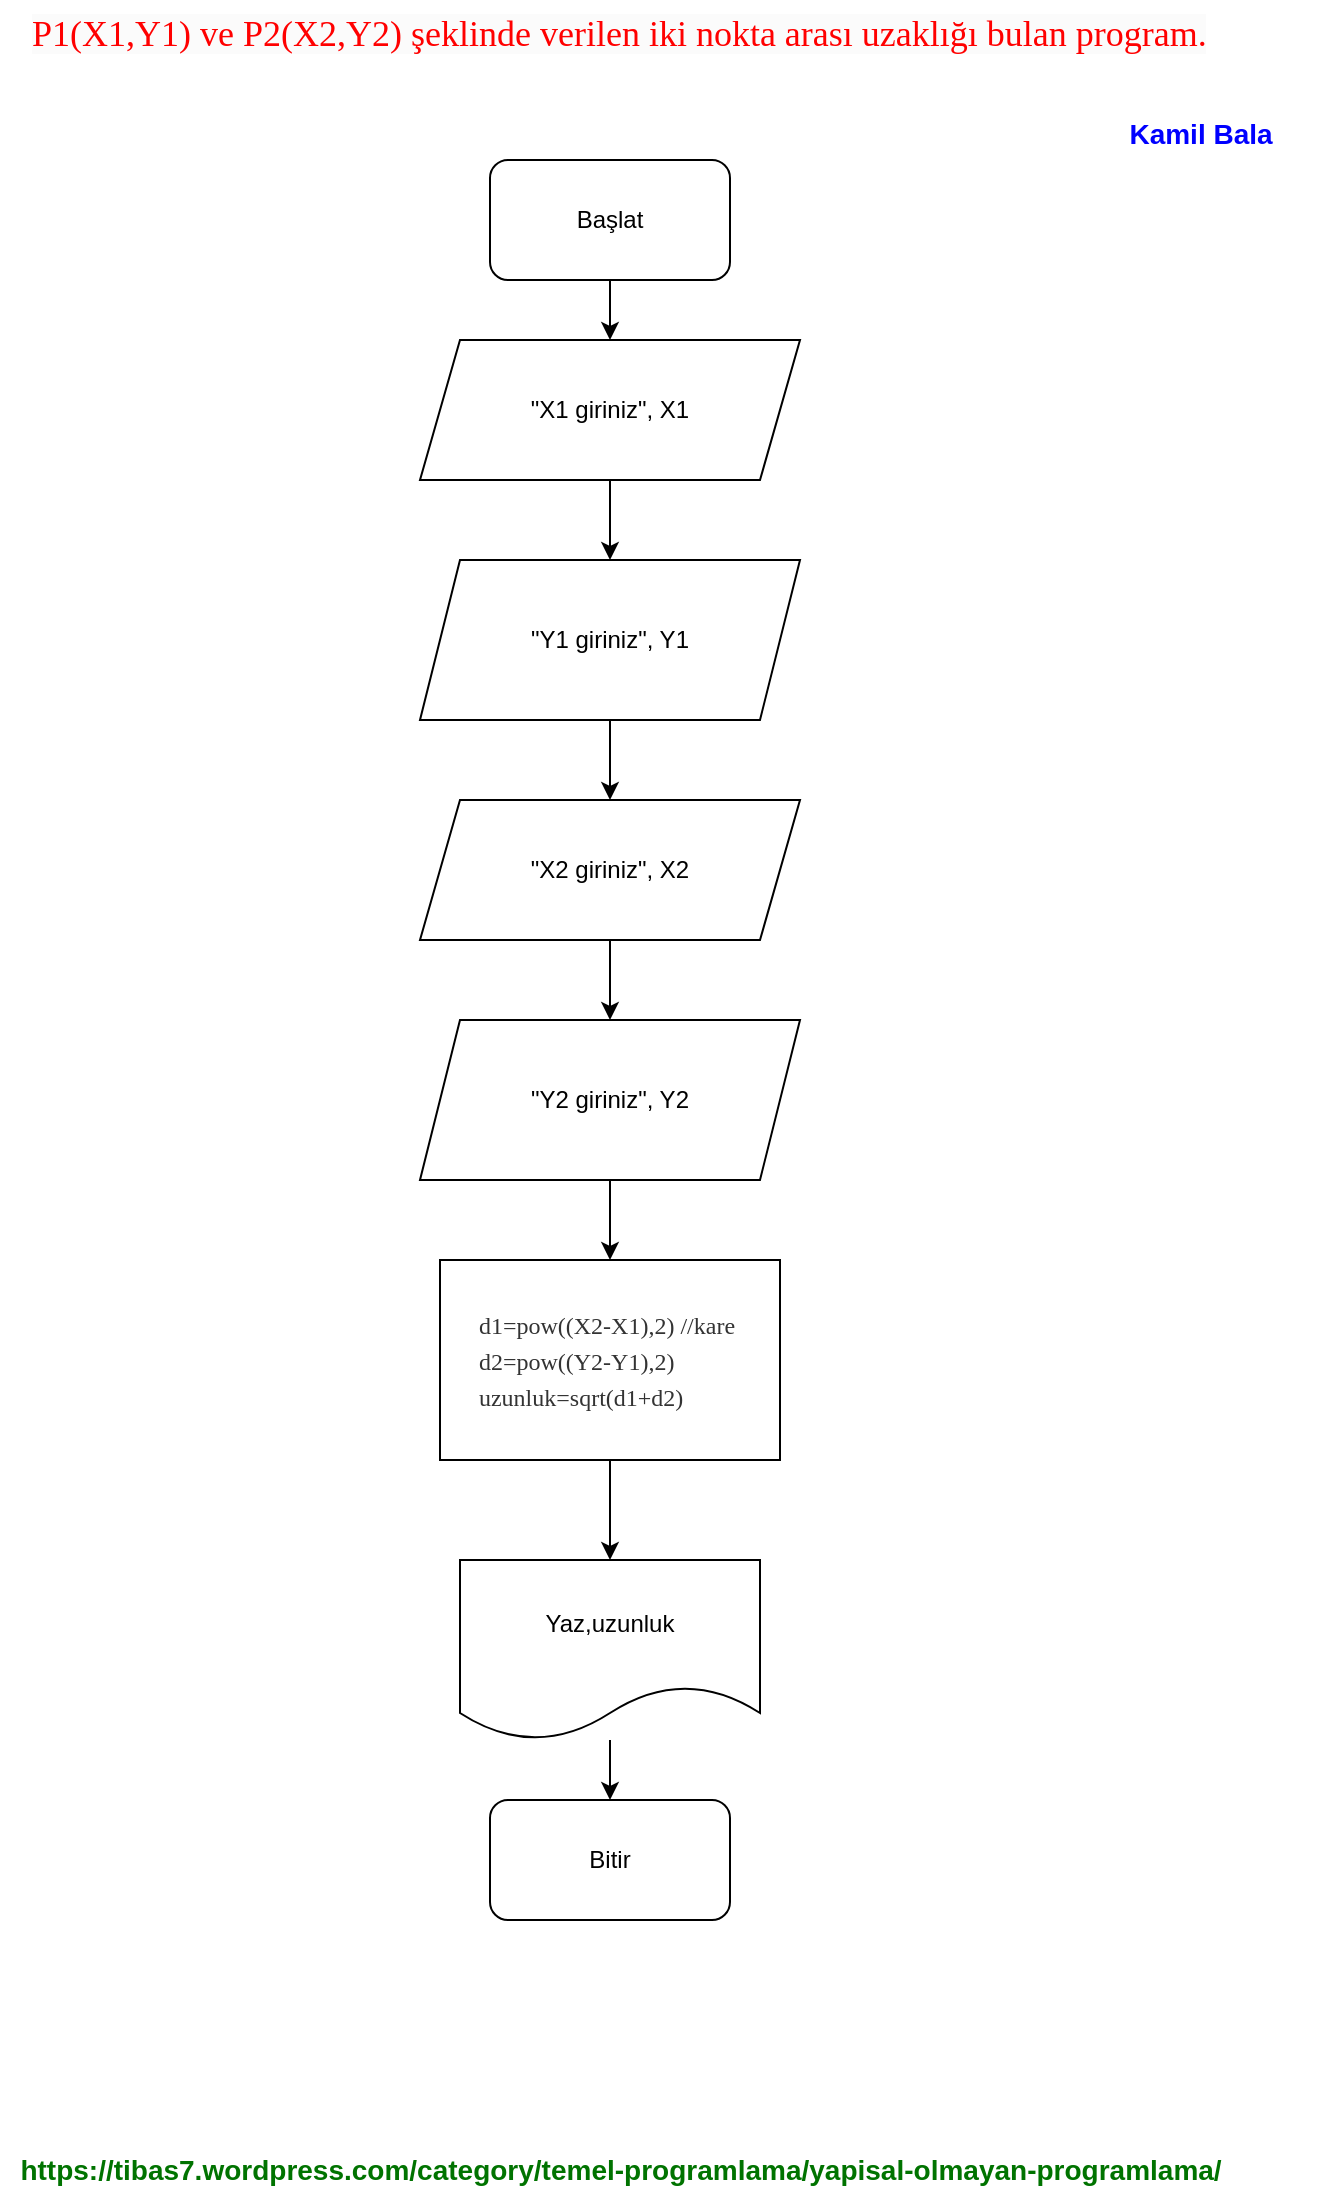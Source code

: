 <mxfile version="20.8.16" type="device"><diagram name="Sayfa -1" id="HH79vYCIUQZker7YnYB9"><mxGraphModel dx="1084" dy="634" grid="1" gridSize="10" guides="1" tooltips="1" connect="1" arrows="1" fold="1" page="1" pageScale="1" pageWidth="827" pageHeight="1169" math="0" shadow="0"><root><mxCell id="0"/><mxCell id="1" parent="0"/><mxCell id="5Ir3c3IeqkOVajq5ck5g-4" style="edgeStyle=orthogonalEdgeStyle;rounded=0;orthogonalLoop=1;jettySize=auto;html=1;entryX=0.5;entryY=0;entryDx=0;entryDy=0;" parent="1" source="5Ir3c3IeqkOVajq5ck5g-1" target="5Ir3c3IeqkOVajq5ck5g-3" edge="1"><mxGeometry relative="1" as="geometry"/></mxCell><mxCell id="5Ir3c3IeqkOVajq5ck5g-1" value="Başlat" style="rounded=1;whiteSpace=wrap;html=1;" parent="1" vertex="1"><mxGeometry x="315" y="100" width="120" height="60" as="geometry"/></mxCell><mxCell id="5Ir3c3IeqkOVajq5ck5g-2" value="Bitir" style="rounded=1;whiteSpace=wrap;html=1;" parent="1" vertex="1"><mxGeometry x="315" y="920" width="120" height="60" as="geometry"/></mxCell><mxCell id="AiwrwXVYAzowbeAoe26C-2" value="" style="edgeStyle=orthogonalEdgeStyle;rounded=0;orthogonalLoop=1;jettySize=auto;html=1;" parent="1" source="5Ir3c3IeqkOVajq5ck5g-3" target="AiwrwXVYAzowbeAoe26C-1" edge="1"><mxGeometry relative="1" as="geometry"/></mxCell><mxCell id="5Ir3c3IeqkOVajq5ck5g-3" value="&quot;X1 giriniz&quot;, X1" style="shape=parallelogram;perimeter=parallelogramPerimeter;whiteSpace=wrap;html=1;fixedSize=1;" parent="1" vertex="1"><mxGeometry x="280" y="190" width="190" height="70" as="geometry"/></mxCell><mxCell id="5Ir3c3IeqkOVajq5ck5g-8" style="edgeStyle=orthogonalEdgeStyle;rounded=0;orthogonalLoop=1;jettySize=auto;html=1;entryX=0.5;entryY=0;entryDx=0;entryDy=0;" parent="1" source="5Ir3c3IeqkOVajq5ck5g-5" target="5Ir3c3IeqkOVajq5ck5g-2" edge="1"><mxGeometry relative="1" as="geometry"/></mxCell><mxCell id="5Ir3c3IeqkOVajq5ck5g-5" value="Yaz,uzunluk" style="shape=document;whiteSpace=wrap;html=1;boundedLbl=1;" parent="1" vertex="1"><mxGeometry x="300" y="800" width="150" height="90" as="geometry"/></mxCell><mxCell id="lfFPv9Cbbby7XueaSf2V-4" value="" style="edgeStyle=orthogonalEdgeStyle;rounded=0;orthogonalLoop=1;jettySize=auto;html=1;" parent="1" source="AiwrwXVYAzowbeAoe26C-1" target="lfFPv9Cbbby7XueaSf2V-2" edge="1"><mxGeometry relative="1" as="geometry"/></mxCell><mxCell id="AiwrwXVYAzowbeAoe26C-1" value="&quot;Y1 giriniz&quot;, Y1" style="shape=parallelogram;perimeter=parallelogramPerimeter;whiteSpace=wrap;html=1;fixedSize=1;" parent="1" vertex="1"><mxGeometry x="280" y="300" width="190" height="80" as="geometry"/></mxCell><mxCell id="AiwrwXVYAzowbeAoe26C-6" value="" style="edgeStyle=orthogonalEdgeStyle;rounded=0;orthogonalLoop=1;jettySize=auto;html=1;" parent="1" source="AiwrwXVYAzowbeAoe26C-4" target="5Ir3c3IeqkOVajq5ck5g-5" edge="1"><mxGeometry relative="1" as="geometry"/></mxCell><mxCell id="AiwrwXVYAzowbeAoe26C-4" value="&lt;p style=&quot;border: 0px; font-family: &amp;quot;Fertigo Pro&amp;quot;, fertigo-pro-1, fertigo-pro-2, Georgia, &amp;quot;Bitstream Charter&amp;quot;, serif; margin: 0px 0px 1.5em; outline: 0px; padding: 0px; vertical-align: baseline; color: rgb(51, 51, 51); text-align: left; line-height: 0%;&quot;&gt;&lt;br&gt;&lt;/p&gt;&lt;p style=&quot;border: 0px; font-family: &amp;quot;Fertigo Pro&amp;quot;, fertigo-pro-1, fertigo-pro-2, Georgia, &amp;quot;Bitstream Charter&amp;quot;, serif; margin: 0px 0px 1.5em; outline: 0px; padding: 0px; vertical-align: baseline; color: rgb(51, 51, 51); text-align: left; line-height: 0%;&quot;&gt;d1=pow((X2-X1),2) //kare&amp;nbsp;&lt;/p&gt;&lt;p style=&quot;border: 0px; font-family: &amp;quot;Fertigo Pro&amp;quot;, fertigo-pro-1, fertigo-pro-2, Georgia, &amp;quot;Bitstream Charter&amp;quot;, serif; margin: 0px 0px 1.5em; outline: 0px; padding: 0px; vertical-align: baseline; color: rgb(51, 51, 51); text-align: left; line-height: 0%;&quot;&gt;&lt;span style=&quot;background-color: initial;&quot;&gt;d2=pow((Y2-Y1),2)&lt;/span&gt;&lt;br&gt;&lt;/p&gt;&lt;p style=&quot;border: 0px; font-family: &amp;quot;Fertigo Pro&amp;quot;, fertigo-pro-1, fertigo-pro-2, Georgia, &amp;quot;Bitstream Charter&amp;quot;, serif; margin: 0px 0px 1.5em; outline: 0px; padding: 0px; vertical-align: baseline; color: rgb(51, 51, 51); text-align: left; line-height: 0%;&quot;&gt;&lt;span style=&quot;background-color: initial;&quot;&gt;uzunluk=sqrt(d1+d2)&lt;/span&gt;&lt;br&gt;&lt;/p&gt;" style="rounded=0;whiteSpace=wrap;html=1;" parent="1" vertex="1"><mxGeometry x="290" y="650" width="170" height="100" as="geometry"/></mxCell><mxCell id="oV6WeicEwPRYcoy7KCBL-1" value="&lt;font color=&quot;#007300&quot;&gt;&lt;b&gt;https://tibas7.wordpress.com/category/temel-programlama/yapisal-olmayan-programlama/&lt;/b&gt;&lt;/font&gt;" style="text;html=1;align=center;verticalAlign=middle;resizable=0;points=[];autosize=1;strokeColor=none;fillColor=none;fontSize=14;fontColor=#0000FF;" parent="1" vertex="1"><mxGeometry x="70" y="1090" width="620" height="30" as="geometry"/></mxCell><mxCell id="oV6WeicEwPRYcoy7KCBL-2" value="&lt;span style=&quot;color: rgb(255, 0, 0); font-family: &amp;quot;Comic Sans MS&amp;quot;; font-size: 18px; font-style: normal; font-variant-ligatures: normal; font-variant-caps: normal; font-weight: 400; letter-spacing: normal; orphans: 2; text-align: center; text-indent: 0px; text-transform: none; widows: 2; word-spacing: 0px; -webkit-text-stroke-width: 0px; background-color: rgb(251, 251, 251); text-decoration-thickness: initial; text-decoration-style: initial; text-decoration-color: initial; float: none; display: inline !important;&quot;&gt;P1(X1,Y1) ve P2(X2,Y2) şeklinde verilen iki nokta arası uzaklığı bulan program.&lt;/span&gt;" style="text;whiteSpace=wrap;html=1;" parent="1" vertex="1"><mxGeometry x="84" y="20" width="656" height="40" as="geometry"/></mxCell><mxCell id="oV6WeicEwPRYcoy7KCBL-3" value="&lt;font style=&quot;font-size: 14px;&quot; color=&quot;#0000ff&quot;&gt;&lt;b&gt;Kamil Bala&lt;br&gt;&lt;br&gt;&lt;/b&gt;&lt;/font&gt;" style="text;html=1;align=center;verticalAlign=middle;resizable=0;points=[];autosize=1;strokeColor=none;fillColor=none;" parent="1" vertex="1"><mxGeometry x="620" y="70" width="100" height="50" as="geometry"/></mxCell><mxCell id="lfFPv9Cbbby7XueaSf2V-1" value="" style="edgeStyle=orthogonalEdgeStyle;rounded=0;orthogonalLoop=1;jettySize=auto;html=1;" parent="1" source="lfFPv9Cbbby7XueaSf2V-2" target="lfFPv9Cbbby7XueaSf2V-3" edge="1"><mxGeometry relative="1" as="geometry"/></mxCell><mxCell id="lfFPv9Cbbby7XueaSf2V-2" value="&quot;X2 giriniz&quot;, X2" style="shape=parallelogram;perimeter=parallelogramPerimeter;whiteSpace=wrap;html=1;fixedSize=1;" parent="1" vertex="1"><mxGeometry x="280" y="420" width="190" height="70" as="geometry"/></mxCell><mxCell id="lfFPv9Cbbby7XueaSf2V-5" value="" style="edgeStyle=orthogonalEdgeStyle;rounded=0;orthogonalLoop=1;jettySize=auto;html=1;" parent="1" source="lfFPv9Cbbby7XueaSf2V-3" target="AiwrwXVYAzowbeAoe26C-4" edge="1"><mxGeometry relative="1" as="geometry"/></mxCell><mxCell id="lfFPv9Cbbby7XueaSf2V-3" value="&quot;Y2 giriniz&quot;, Y2" style="shape=parallelogram;perimeter=parallelogramPerimeter;whiteSpace=wrap;html=1;fixedSize=1;" parent="1" vertex="1"><mxGeometry x="280" y="530" width="190" height="80" as="geometry"/></mxCell></root></mxGraphModel></diagram></mxfile>